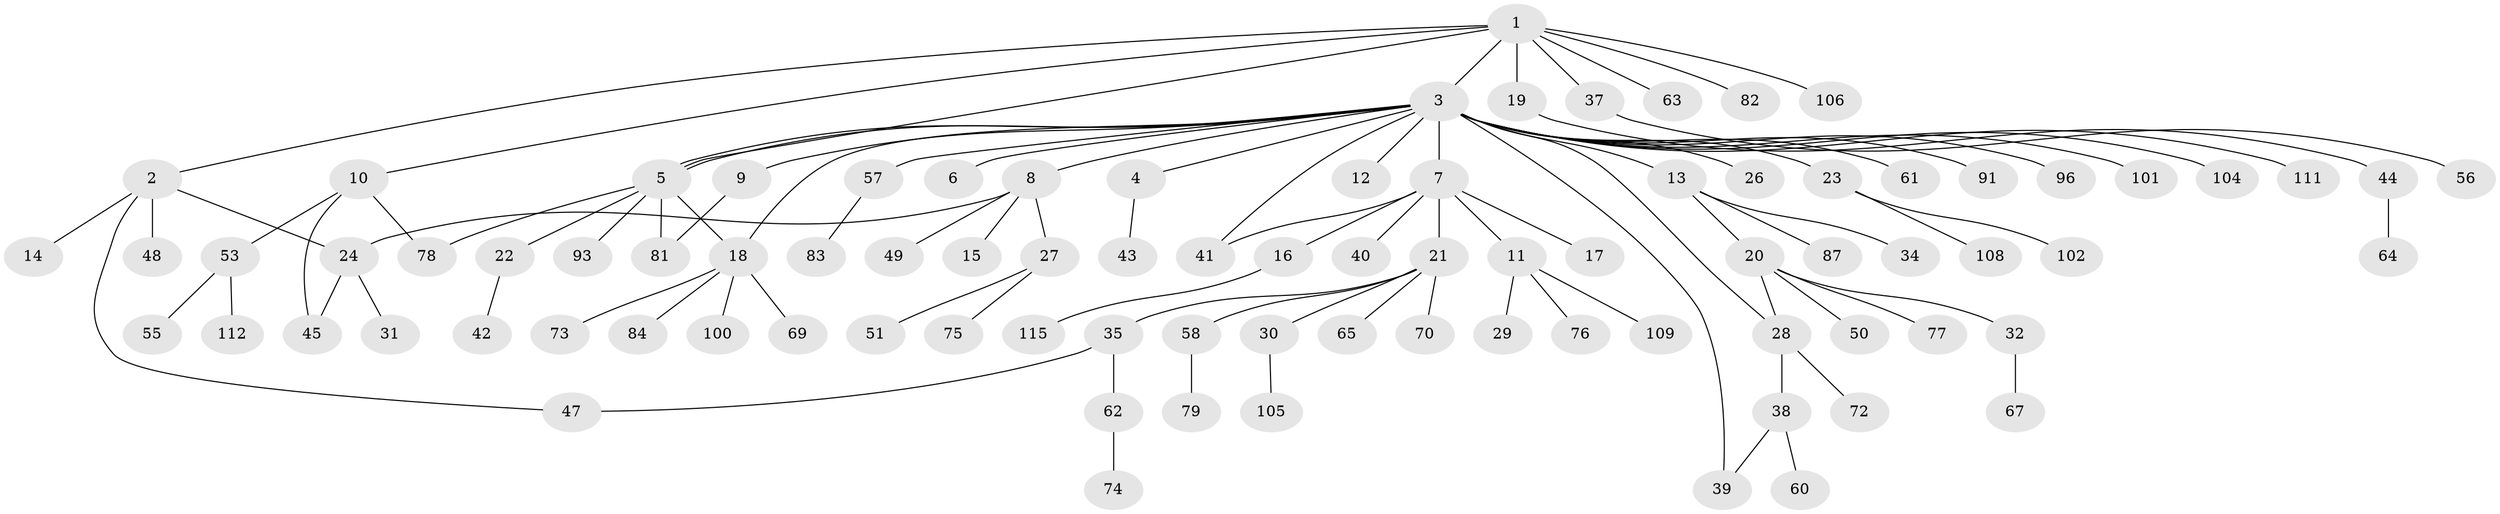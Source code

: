 // original degree distribution, {9: 0.017094017094017096, 6: 0.02564102564102564, 24: 0.008547008547008548, 2: 0.20512820512820512, 1: 0.5811965811965812, 8: 0.008547008547008548, 4: 0.03418803418803419, 5: 0.03418803418803419, 7: 0.008547008547008548, 3: 0.07692307692307693}
// Generated by graph-tools (version 1.1) at 2025/41/03/06/25 10:41:51]
// undirected, 88 vertices, 98 edges
graph export_dot {
graph [start="1"]
  node [color=gray90,style=filled];
  1 [super="+113"];
  2 [super="+117"];
  3 [super="+85"];
  4;
  5 [super="+33"];
  6;
  7 [super="+107"];
  8 [super="+36"];
  9 [super="+92"];
  10 [super="+86"];
  11 [super="+71"];
  12;
  13 [super="+116"];
  14;
  15;
  16 [super="+103"];
  17;
  18 [super="+88"];
  19;
  20 [super="+52"];
  21 [super="+95"];
  22 [super="+66"];
  23;
  24 [super="+25"];
  26;
  27 [super="+80"];
  28 [super="+59"];
  29;
  30 [super="+89"];
  31;
  32;
  34;
  35 [super="+54"];
  37;
  38;
  39;
  40 [super="+46"];
  41 [super="+94"];
  42;
  43;
  44 [super="+99"];
  45;
  47;
  48;
  49;
  50;
  51;
  53 [super="+90"];
  55 [super="+68"];
  56;
  57;
  58 [super="+114"];
  60;
  61;
  62 [super="+110"];
  63;
  64;
  65;
  67;
  69;
  70;
  72;
  73;
  74;
  75;
  76;
  77;
  78;
  79;
  81 [super="+98"];
  82;
  83;
  84 [super="+97"];
  87;
  91;
  93;
  96;
  100;
  101;
  102;
  104;
  105;
  106;
  108;
  109;
  111;
  112;
  115;
  1 -- 2;
  1 -- 3;
  1 -- 10;
  1 -- 19;
  1 -- 37;
  1 -- 63;
  1 -- 82;
  1 -- 106;
  1 -- 5;
  2 -- 14;
  2 -- 24;
  2 -- 47;
  2 -- 48;
  3 -- 4;
  3 -- 5;
  3 -- 5;
  3 -- 6;
  3 -- 7;
  3 -- 8;
  3 -- 9;
  3 -- 12;
  3 -- 13;
  3 -- 23;
  3 -- 26;
  3 -- 28;
  3 -- 39;
  3 -- 41;
  3 -- 57;
  3 -- 61;
  3 -- 91;
  3 -- 96;
  3 -- 101;
  3 -- 104;
  3 -- 111;
  3 -- 18;
  4 -- 43;
  5 -- 18;
  5 -- 22;
  5 -- 78;
  5 -- 81;
  5 -- 93;
  7 -- 11;
  7 -- 16;
  7 -- 17;
  7 -- 21;
  7 -- 40;
  7 -- 41;
  8 -- 15;
  8 -- 24;
  8 -- 27;
  8 -- 49;
  9 -- 81;
  10 -- 45;
  10 -- 53;
  10 -- 78;
  11 -- 29;
  11 -- 76;
  11 -- 109;
  13 -- 20;
  13 -- 34;
  13 -- 87;
  16 -- 115;
  18 -- 69;
  18 -- 73;
  18 -- 84;
  18 -- 100;
  19 -- 44;
  20 -- 32;
  20 -- 50;
  20 -- 77;
  20 -- 28;
  21 -- 30;
  21 -- 35;
  21 -- 58;
  21 -- 65;
  21 -- 70;
  22 -- 42;
  23 -- 102;
  23 -- 108;
  24 -- 31;
  24 -- 45;
  27 -- 51;
  27 -- 75;
  28 -- 38;
  28 -- 72;
  30 -- 105;
  32 -- 67;
  35 -- 62;
  35 -- 47;
  37 -- 56;
  38 -- 39;
  38 -- 60;
  44 -- 64;
  53 -- 55;
  53 -- 112;
  57 -- 83;
  58 -- 79;
  62 -- 74;
}

